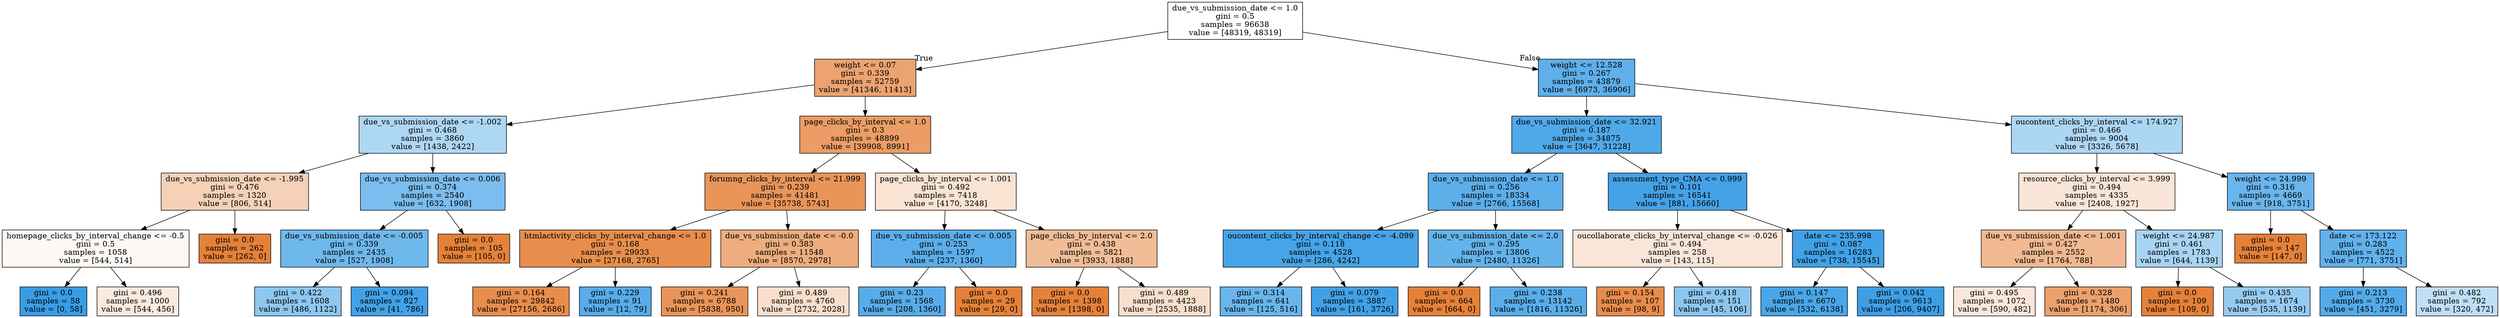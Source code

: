 digraph Tree {
node [shape=box, style="filled", color="black"] ;
0 [label="due_vs_submission_date <= 1.0\ngini = 0.5\nsamples = 96638\nvalue = [48319, 48319]", fillcolor="#e5813900"] ;
1 [label="weight <= 0.07\ngini = 0.339\nsamples = 52759\nvalue = [41346, 11413]", fillcolor="#e58139b9"] ;
0 -> 1 [labeldistance=2.5, labelangle=45, headlabel="True"] ;
2 [label="due_vs_submission_date <= -1.002\ngini = 0.468\nsamples = 3860\nvalue = [1438, 2422]", fillcolor="#399de568"] ;
1 -> 2 ;
3 [label="due_vs_submission_date <= -1.995\ngini = 0.476\nsamples = 1320\nvalue = [806, 514]", fillcolor="#e581395c"] ;
2 -> 3 ;
4 [label="homepage_clicks_by_interval_change <= -0.5\ngini = 0.5\nsamples = 1058\nvalue = [544, 514]", fillcolor="#e581390e"] ;
3 -> 4 ;
5 [label="gini = 0.0\nsamples = 58\nvalue = [0, 58]", fillcolor="#399de5ff"] ;
4 -> 5 ;
6 [label="gini = 0.496\nsamples = 1000\nvalue = [544, 456]", fillcolor="#e5813929"] ;
4 -> 6 ;
7 [label="gini = 0.0\nsamples = 262\nvalue = [262, 0]", fillcolor="#e58139ff"] ;
3 -> 7 ;
8 [label="due_vs_submission_date <= 0.006\ngini = 0.374\nsamples = 2540\nvalue = [632, 1908]", fillcolor="#399de5ab"] ;
2 -> 8 ;
9 [label="due_vs_submission_date <= -0.005\ngini = 0.339\nsamples = 2435\nvalue = [527, 1908]", fillcolor="#399de5b9"] ;
8 -> 9 ;
10 [label="gini = 0.422\nsamples = 1608\nvalue = [486, 1122]", fillcolor="#399de591"] ;
9 -> 10 ;
11 [label="gini = 0.094\nsamples = 827\nvalue = [41, 786]", fillcolor="#399de5f2"] ;
9 -> 11 ;
12 [label="gini = 0.0\nsamples = 105\nvalue = [105, 0]", fillcolor="#e58139ff"] ;
8 -> 12 ;
13 [label="page_clicks_by_interval <= 1.0\ngini = 0.3\nsamples = 48899\nvalue = [39908, 8991]", fillcolor="#e58139c6"] ;
1 -> 13 ;
14 [label="forumng_clicks_by_interval <= 21.999\ngini = 0.239\nsamples = 41481\nvalue = [35738, 5743]", fillcolor="#e58139d6"] ;
13 -> 14 ;
15 [label="htmlactivity_clicks_by_interval_change <= 1.0\ngini = 0.168\nsamples = 29933\nvalue = [27168, 2765]", fillcolor="#e58139e5"] ;
14 -> 15 ;
16 [label="gini = 0.164\nsamples = 29842\nvalue = [27156, 2686]", fillcolor="#e58139e6"] ;
15 -> 16 ;
17 [label="gini = 0.229\nsamples = 91\nvalue = [12, 79]", fillcolor="#399de5d8"] ;
15 -> 17 ;
18 [label="due_vs_submission_date <= -0.0\ngini = 0.383\nsamples = 11548\nvalue = [8570, 2978]", fillcolor="#e58139a6"] ;
14 -> 18 ;
19 [label="gini = 0.241\nsamples = 6788\nvalue = [5838, 950]", fillcolor="#e58139d6"] ;
18 -> 19 ;
20 [label="gini = 0.489\nsamples = 4760\nvalue = [2732, 2028]", fillcolor="#e5813942"] ;
18 -> 20 ;
21 [label="page_clicks_by_interval <= 1.001\ngini = 0.492\nsamples = 7418\nvalue = [4170, 3248]", fillcolor="#e5813938"] ;
13 -> 21 ;
22 [label="due_vs_submission_date <= 0.005\ngini = 0.253\nsamples = 1597\nvalue = [237, 1360]", fillcolor="#399de5d3"] ;
21 -> 22 ;
23 [label="gini = 0.23\nsamples = 1568\nvalue = [208, 1360]", fillcolor="#399de5d8"] ;
22 -> 23 ;
24 [label="gini = 0.0\nsamples = 29\nvalue = [29, 0]", fillcolor="#e58139ff"] ;
22 -> 24 ;
25 [label="page_clicks_by_interval <= 2.0\ngini = 0.438\nsamples = 5821\nvalue = [3933, 1888]", fillcolor="#e5813985"] ;
21 -> 25 ;
26 [label="gini = 0.0\nsamples = 1398\nvalue = [1398, 0]", fillcolor="#e58139ff"] ;
25 -> 26 ;
27 [label="gini = 0.489\nsamples = 4423\nvalue = [2535, 1888]", fillcolor="#e5813941"] ;
25 -> 27 ;
28 [label="weight <= 12.528\ngini = 0.267\nsamples = 43879\nvalue = [6973, 36906]", fillcolor="#399de5cf"] ;
0 -> 28 [labeldistance=2.5, labelangle=-45, headlabel="False"] ;
29 [label="due_vs_submission_date <= 32.921\ngini = 0.187\nsamples = 34875\nvalue = [3647, 31228]", fillcolor="#399de5e1"] ;
28 -> 29 ;
30 [label="due_vs_submission_date <= 1.0\ngini = 0.256\nsamples = 18334\nvalue = [2766, 15568]", fillcolor="#399de5d2"] ;
29 -> 30 ;
31 [label="oucontent_clicks_by_interval_change <= -4.099\ngini = 0.118\nsamples = 4528\nvalue = [286, 4242]", fillcolor="#399de5ee"] ;
30 -> 31 ;
32 [label="gini = 0.314\nsamples = 641\nvalue = [125, 516]", fillcolor="#399de5c1"] ;
31 -> 32 ;
33 [label="gini = 0.079\nsamples = 3887\nvalue = [161, 3726]", fillcolor="#399de5f4"] ;
31 -> 33 ;
34 [label="due_vs_submission_date <= 2.0\ngini = 0.295\nsamples = 13806\nvalue = [2480, 11326]", fillcolor="#399de5c7"] ;
30 -> 34 ;
35 [label="gini = 0.0\nsamples = 664\nvalue = [664, 0]", fillcolor="#e58139ff"] ;
34 -> 35 ;
36 [label="gini = 0.238\nsamples = 13142\nvalue = [1816, 11326]", fillcolor="#399de5d6"] ;
34 -> 36 ;
37 [label="assessment_type_CMA <= 0.999\ngini = 0.101\nsamples = 16541\nvalue = [881, 15660]", fillcolor="#399de5f1"] ;
29 -> 37 ;
38 [label="oucollaborate_clicks_by_interval_change <= -0.026\ngini = 0.494\nsamples = 258\nvalue = [143, 115]", fillcolor="#e5813932"] ;
37 -> 38 ;
39 [label="gini = 0.154\nsamples = 107\nvalue = [98, 9]", fillcolor="#e58139e8"] ;
38 -> 39 ;
40 [label="gini = 0.418\nsamples = 151\nvalue = [45, 106]", fillcolor="#399de593"] ;
38 -> 40 ;
41 [label="date <= 235.998\ngini = 0.087\nsamples = 16283\nvalue = [738, 15545]", fillcolor="#399de5f3"] ;
37 -> 41 ;
42 [label="gini = 0.147\nsamples = 6670\nvalue = [532, 6138]", fillcolor="#399de5e9"] ;
41 -> 42 ;
43 [label="gini = 0.042\nsamples = 9613\nvalue = [206, 9407]", fillcolor="#399de5f9"] ;
41 -> 43 ;
44 [label="oucontent_clicks_by_interval <= 174.927\ngini = 0.466\nsamples = 9004\nvalue = [3326, 5678]", fillcolor="#399de56a"] ;
28 -> 44 ;
45 [label="resource_clicks_by_interval <= 3.999\ngini = 0.494\nsamples = 4335\nvalue = [2408, 1927]", fillcolor="#e5813933"] ;
44 -> 45 ;
46 [label="due_vs_submission_date <= 1.001\ngini = 0.427\nsamples = 2552\nvalue = [1764, 788]", fillcolor="#e581398d"] ;
45 -> 46 ;
47 [label="gini = 0.495\nsamples = 1072\nvalue = [590, 482]", fillcolor="#e581392f"] ;
46 -> 47 ;
48 [label="gini = 0.328\nsamples = 1480\nvalue = [1174, 306]", fillcolor="#e58139bd"] ;
46 -> 48 ;
49 [label="weight <= 24.987\ngini = 0.461\nsamples = 1783\nvalue = [644, 1139]", fillcolor="#399de56f"] ;
45 -> 49 ;
50 [label="gini = 0.0\nsamples = 109\nvalue = [109, 0]", fillcolor="#e58139ff"] ;
49 -> 50 ;
51 [label="gini = 0.435\nsamples = 1674\nvalue = [535, 1139]", fillcolor="#399de587"] ;
49 -> 51 ;
52 [label="weight <= 24.999\ngini = 0.316\nsamples = 4669\nvalue = [918, 3751]", fillcolor="#399de5c1"] ;
44 -> 52 ;
53 [label="gini = 0.0\nsamples = 147\nvalue = [147, 0]", fillcolor="#e58139ff"] ;
52 -> 53 ;
54 [label="date <= 173.122\ngini = 0.283\nsamples = 4522\nvalue = [771, 3751]", fillcolor="#399de5cb"] ;
52 -> 54 ;
55 [label="gini = 0.213\nsamples = 3730\nvalue = [451, 3279]", fillcolor="#399de5dc"] ;
54 -> 55 ;
56 [label="gini = 0.482\nsamples = 792\nvalue = [320, 472]", fillcolor="#399de552"] ;
54 -> 56 ;
}